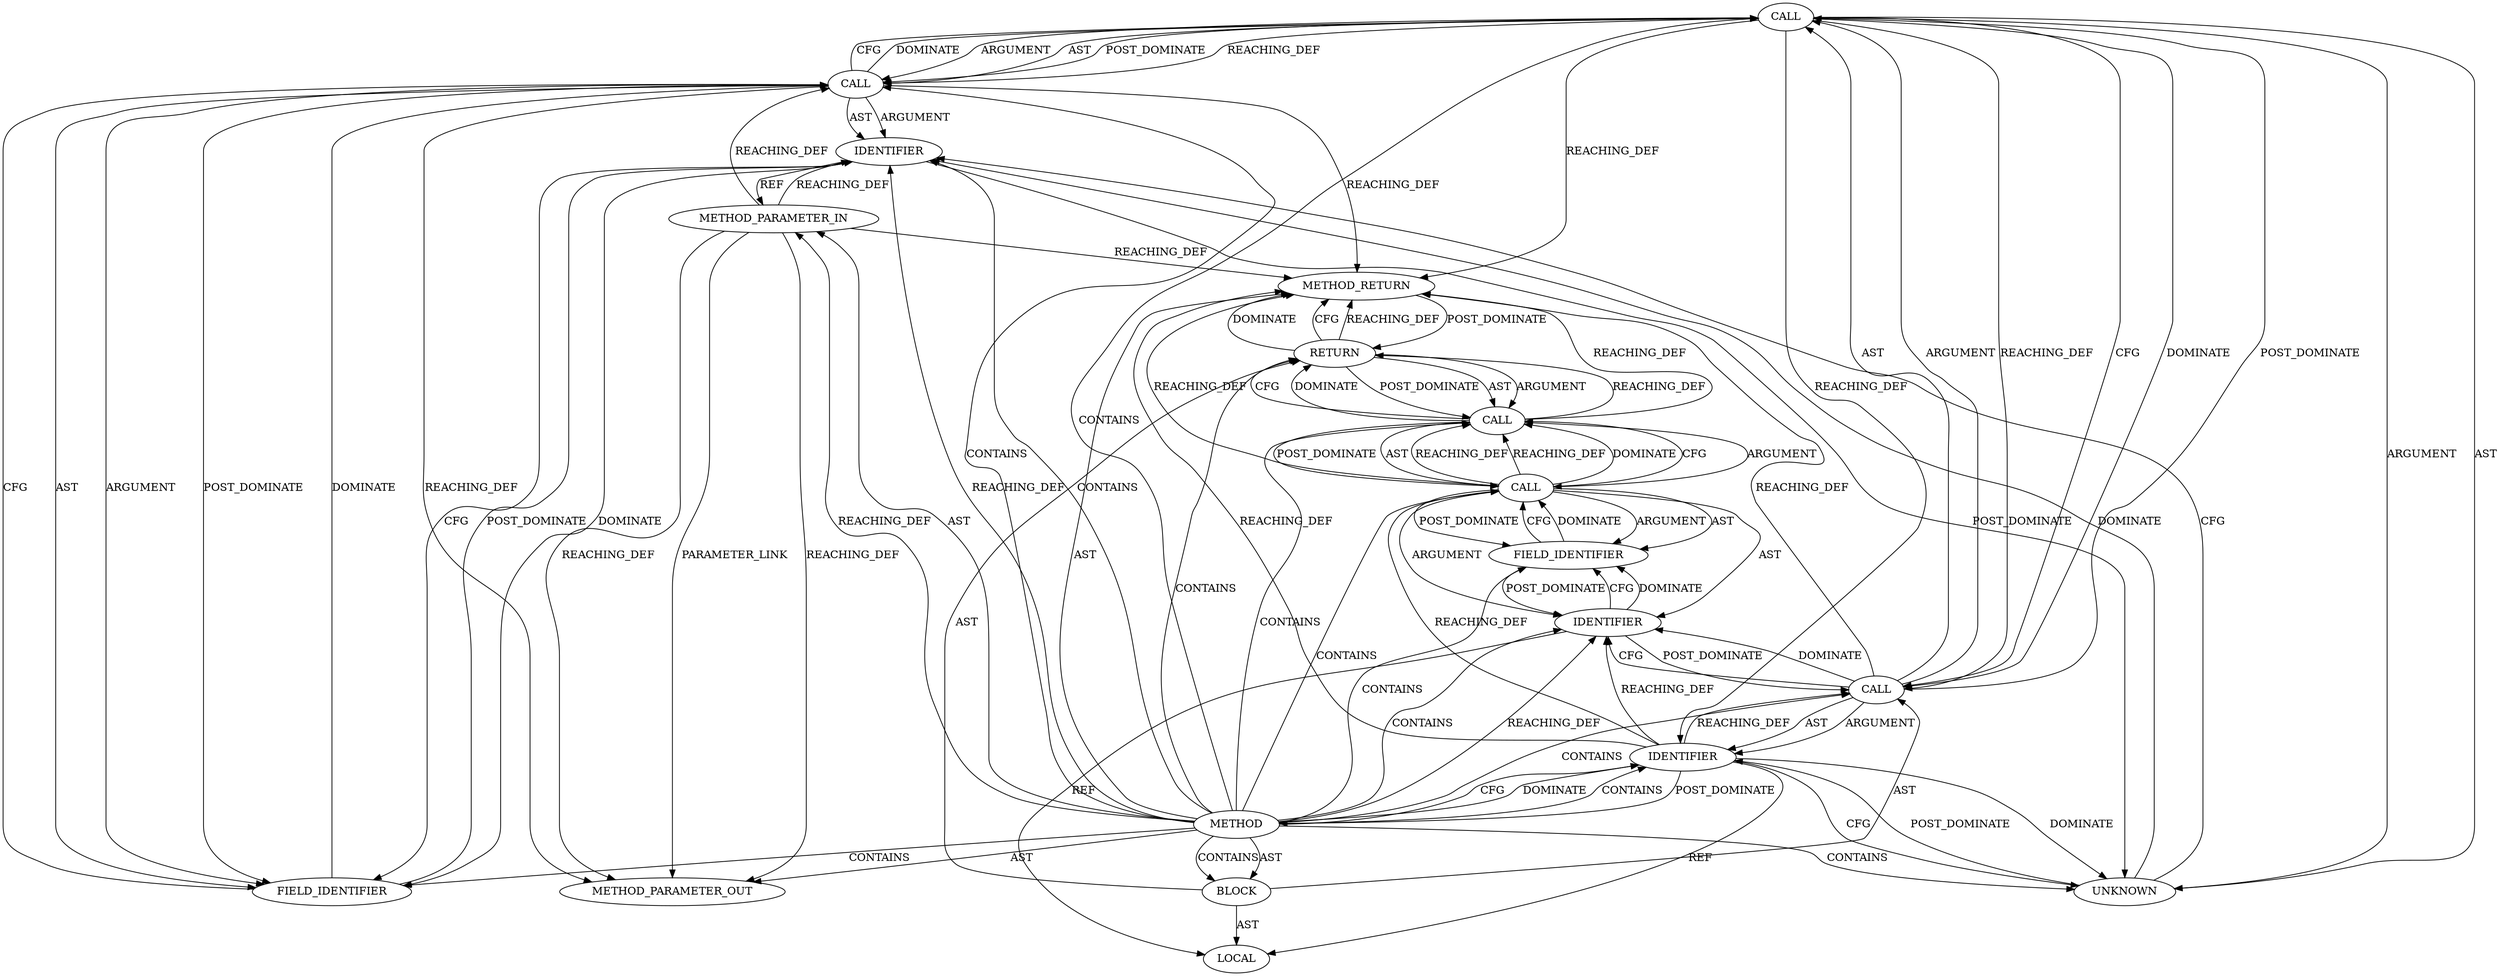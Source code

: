 digraph {
  421 [label=CALL ORDER=2 ARGUMENT_INDEX=2 CODE="(struct sk_skb_cb *)skb->cb" COLUMN_NUMBER=26 METHOD_FULL_NAME="<operator>.cast" LINE_NUMBER=205 TYPE_FULL_NAME="<empty>" DISPATCH_TYPE="STATIC_DISPATCH" SIGNATURE="" NAME="<operator>.cast"]
  423 [label=CALL ORDER=2 ARGUMENT_INDEX=2 CODE="skb->cb" COLUMN_NUMBER=46 METHOD_FULL_NAME="<operator>.indirectFieldAccess" LINE_NUMBER=205 TYPE_FULL_NAME="<empty>" DISPATCH_TYPE="STATIC_DISPATCH" SIGNATURE="" NAME="<operator>.indirectFieldAccess"]
  430 [label=FIELD_IDENTIFIER ORDER=2 ARGUMENT_INDEX=2 CODE="tls" COLUMN_NUMBER=10 LINE_NUMBER=207 CANONICAL_NAME="tls"]
  426 [label=RETURN ORDER=3 ARGUMENT_INDEX=-1 CODE="return &scb->tls;" COLUMN_NUMBER=2 LINE_NUMBER=207]
  420 [label=IDENTIFIER ORDER=1 ARGUMENT_INDEX=1 CODE="scb" COLUMN_NUMBER=20 LINE_NUMBER=205 TYPE_FULL_NAME="sk_skb_cb*" NAME="scb"]
  425 [label=FIELD_IDENTIFIER ORDER=2 ARGUMENT_INDEX=2 CODE="cb" COLUMN_NUMBER=46 LINE_NUMBER=205 CANONICAL_NAME="cb"]
  428 [label=CALL ORDER=1 ARGUMENT_INDEX=1 CODE="scb->tls" COLUMN_NUMBER=10 METHOD_FULL_NAME="<operator>.indirectFieldAccess" LINE_NUMBER=207 TYPE_FULL_NAME="<empty>" DISPATCH_TYPE="STATIC_DISPATCH" SIGNATURE="" NAME="<operator>.indirectFieldAccess"]
  429 [label=IDENTIFIER ORDER=1 ARGUMENT_INDEX=1 CODE="scb" COLUMN_NUMBER=10 LINE_NUMBER=207 TYPE_FULL_NAME="sk_skb_cb*" NAME="scb"]
  419 [label=CALL ORDER=2 ARGUMENT_INDEX=-1 CODE="*scb = (struct sk_skb_cb *)skb->cb" COLUMN_NUMBER=19 METHOD_FULL_NAME="<operator>.assignment" LINE_NUMBER=205 TYPE_FULL_NAME="<empty>" DISPATCH_TYPE="STATIC_DISPATCH" SIGNATURE="" NAME="<operator>.assignment"]
  415 [label=METHOD COLUMN_NUMBER=1 LINE_NUMBER=203 COLUMN_NUMBER_END=1 IS_EXTERNAL=false SIGNATURE="struct tls_msg tls_msg (sk_buff*)" NAME="tls_msg" AST_PARENT_TYPE="TYPE_DECL" AST_PARENT_FULL_NAME="tls.h:<global>" ORDER=59 CODE="static inline struct tls_msg *tls_msg(struct sk_buff *skb)
{
	struct sk_skb_cb *scb = (struct sk_skb_cb *)skb->cb;

	return &scb->tls;
}" FULL_NAME="tls_msg" LINE_NUMBER_END=208 FILENAME="tls.h"]
  416 [label=METHOD_PARAMETER_IN ORDER=1 CODE="struct sk_buff *skb" IS_VARIADIC=false COLUMN_NUMBER=39 LINE_NUMBER=203 TYPE_FULL_NAME="sk_buff*" EVALUATION_STRATEGY="BY_VALUE" INDEX=1 NAME="skb"]
  431 [label=METHOD_RETURN ORDER=3 CODE="RET" COLUMN_NUMBER=1 LINE_NUMBER=203 TYPE_FULL_NAME="struct tls_msg" EVALUATION_STRATEGY="BY_VALUE"]
  417 [label=BLOCK ORDER=2 ARGUMENT_INDEX=-1 CODE="{
	struct sk_skb_cb *scb = (struct sk_skb_cb *)skb->cb;

	return &scb->tls;
}" COLUMN_NUMBER=1 LINE_NUMBER=204 TYPE_FULL_NAME="void"]
  418 [label=LOCAL ORDER=1 CODE="struct sk_skb_cb* scb" COLUMN_NUMBER=19 LINE_NUMBER=205 TYPE_FULL_NAME="sk_skb_cb*" NAME="scb"]
  422 [label=UNKNOWN ORDER=1 PARSER_TYPE_NAME="CASTTypeId" ARGUMENT_INDEX=1 CODE="struct sk_skb_cb *" COLUMN_NUMBER=27 LINE_NUMBER=205 TYPE_FULL_NAME="<empty>" CONTAINED_REF="<empty>"]
  21232 [label=METHOD_PARAMETER_OUT ORDER=1 CODE="struct sk_buff *skb" IS_VARIADIC=false COLUMN_NUMBER=39 LINE_NUMBER=203 TYPE_FULL_NAME="sk_buff*" EVALUATION_STRATEGY="BY_VALUE" INDEX=1 NAME="skb"]
  427 [label=CALL ORDER=1 ARGUMENT_INDEX=-1 CODE="&scb->tls" COLUMN_NUMBER=9 METHOD_FULL_NAME="<operator>.addressOf" LINE_NUMBER=207 TYPE_FULL_NAME="<empty>" DISPATCH_TYPE="STATIC_DISPATCH" SIGNATURE="" NAME="<operator>.addressOf"]
  424 [label=IDENTIFIER ORDER=1 ARGUMENT_INDEX=1 CODE="skb" COLUMN_NUMBER=46 LINE_NUMBER=205 TYPE_FULL_NAME="sk_buff*" NAME="skb"]
  430 -> 428 [label=CFG ]
  416 -> 424 [label=REACHING_DEF VARIABLE="skb"]
  417 -> 419 [label=AST ]
  427 -> 426 [label=REACHING_DEF VARIABLE="&scb->tls"]
  420 -> 431 [label=REACHING_DEF VARIABLE="scb"]
  420 -> 418 [label=REF ]
  421 -> 431 [label=REACHING_DEF VARIABLE="(struct sk_skb_cb *)skb->cb"]
  423 -> 431 [label=REACHING_DEF VARIABLE="skb->cb"]
  427 -> 431 [label=REACHING_DEF VARIABLE="&scb->tls"]
  415 -> 429 [label=CONTAINS ]
  428 -> 427 [label=REACHING_DEF VARIABLE="scb->tls"]
  428 -> 427 [label=REACHING_DEF VARIABLE="scb->tls"]
  421 -> 420 [label=REACHING_DEF VARIABLE="(struct sk_skb_cb *)skb->cb"]
  424 -> 422 [label=POST_DOMINATE ]
  417 -> 418 [label=AST ]
  424 -> 425 [label=CFG ]
  428 -> 430 [label=ARGUMENT ]
  415 -> 430 [label=CONTAINS ]
  416 -> 431 [label=REACHING_DEF VARIABLE="skb"]
  427 -> 426 [label=CFG ]
  416 -> 21232 [label=REACHING_DEF VARIABLE="skb"]
  416 -> 21232 [label=REACHING_DEF VARIABLE="skb"]
  423 -> 425 [label=ARGUMENT ]
  425 -> 424 [label=POST_DOMINATE ]
  421 -> 423 [label=ARGUMENT ]
  426 -> 431 [label=DOMINATE ]
  415 -> 422 [label=CONTAINS ]
  427 -> 428 [label=AST ]
  421 -> 422 [label=ARGUMENT ]
  421 -> 419 [label=REACHING_DEF VARIABLE="(struct sk_skb_cb *)skb->cb"]
  425 -> 423 [label=DOMINATE ]
  420 -> 415 [label=POST_DOMINATE ]
  419 -> 431 [label=REACHING_DEF VARIABLE="*scb = (struct sk_skb_cb *)skb->cb"]
  419 -> 420 [label=ARGUMENT ]
  423 -> 421 [label=REACHING_DEF VARIABLE="skb->cb"]
  416 -> 423 [label=REACHING_DEF VARIABLE="skb"]
  426 -> 427 [label=POST_DOMINATE ]
  422 -> 424 [label=DOMINATE ]
  415 -> 428 [label=CONTAINS ]
  426 -> 431 [label=CFG ]
  415 -> 425 [label=CONTAINS ]
  424 -> 416 [label=REF ]
  415 -> 417 [label=CONTAINS ]
  428 -> 431 [label=REACHING_DEF VARIABLE="scb->tls"]
  425 -> 423 [label=CFG ]
  421 -> 419 [label=CFG ]
  427 -> 428 [label=ARGUMENT ]
  428 -> 427 [label=DOMINATE ]
  420 -> 422 [label=DOMINATE ]
  419 -> 429 [label=DOMINATE ]
  426 -> 427 [label=AST ]
  423 -> 21232 [label=REACHING_DEF VARIABLE="skb->cb"]
  415 -> 424 [label=REACHING_DEF VARIABLE=""]
  415 -> 420 [label=CFG ]
  419 -> 421 [label=POST_DOMINATE ]
  428 -> 430 [label=AST ]
  430 -> 429 [label=POST_DOMINATE ]
  420 -> 429 [label=REACHING_DEF VARIABLE="scb"]
  419 -> 421 [label=AST ]
  423 -> 424 [label=ARGUMENT ]
  415 -> 429 [label=REACHING_DEF VARIABLE=""]
  422 -> 420 [label=POST_DOMINATE ]
  415 -> 419 [label=CONTAINS ]
  415 -> 420 [label=DOMINATE ]
  423 -> 421 [label=CFG ]
  423 -> 425 [label=POST_DOMINATE ]
  415 -> 417 [label=AST ]
  421 -> 423 [label=AST ]
  415 -> 420 [label=CONTAINS ]
  415 -> 424 [label=CONTAINS ]
  420 -> 422 [label=CFG ]
  415 -> 427 [label=CONTAINS ]
  420 -> 419 [label=REACHING_DEF VARIABLE="scb"]
  423 -> 421 [label=DOMINATE ]
  419 -> 421 [label=ARGUMENT ]
  416 -> 21232 [label=PARAMETER_LINK ]
  415 -> 21232 [label=AST ]
  417 -> 426 [label=AST ]
  429 -> 419 [label=POST_DOMINATE ]
  429 -> 418 [label=REF ]
  423 -> 425 [label=AST ]
  426 -> 431 [label=REACHING_DEF VARIABLE="<RET>"]
  428 -> 429 [label=AST ]
  422 -> 424 [label=CFG ]
  421 -> 422 [label=AST ]
  415 -> 416 [label=AST ]
  419 -> 429 [label=CFG ]
  421 -> 423 [label=POST_DOMINATE ]
  428 -> 429 [label=ARGUMENT ]
  415 -> 426 [label=CONTAINS ]
  420 -> 428 [label=REACHING_DEF VARIABLE="scb"]
  431 -> 426 [label=POST_DOMINATE ]
  415 -> 423 [label=CONTAINS ]
  423 -> 424 [label=AST ]
  415 -> 421 [label=CONTAINS ]
  429 -> 430 [label=CFG ]
  421 -> 419 [label=DOMINATE ]
  415 -> 416 [label=REACHING_DEF VARIABLE=""]
  427 -> 426 [label=DOMINATE ]
  426 -> 427 [label=ARGUMENT ]
  429 -> 430 [label=DOMINATE ]
  430 -> 428 [label=DOMINATE ]
  427 -> 428 [label=POST_DOMINATE ]
  419 -> 420 [label=AST ]
  428 -> 430 [label=POST_DOMINATE ]
  424 -> 425 [label=DOMINATE ]
  428 -> 427 [label=CFG ]
  415 -> 431 [label=AST ]
}
